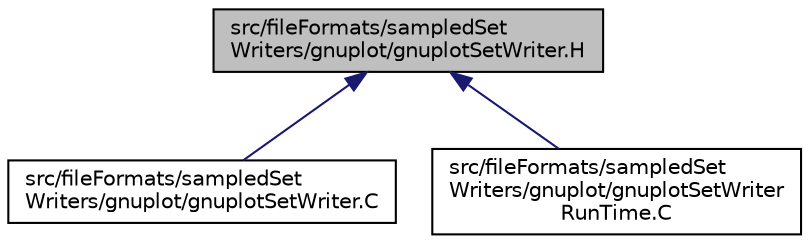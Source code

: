 digraph "src/fileFormats/sampledSetWriters/gnuplot/gnuplotSetWriter.H"
{
  bgcolor="transparent";
  edge [fontname="Helvetica",fontsize="10",labelfontname="Helvetica",labelfontsize="10"];
  node [fontname="Helvetica",fontsize="10",shape=record];
  Node1 [label="src/fileFormats/sampledSet\lWriters/gnuplot/gnuplotSetWriter.H",height=0.2,width=0.4,color="black", fillcolor="grey75", style="filled", fontcolor="black"];
  Node1 -> Node2 [dir="back",color="midnightblue",fontsize="10",style="solid",fontname="Helvetica"];
  Node2 [label="src/fileFormats/sampledSet\lWriters/gnuplot/gnuplotSetWriter.C",height=0.2,width=0.4,color="black",URL="$a05024.html"];
  Node1 -> Node3 [dir="back",color="midnightblue",fontsize="10",style="solid",fontname="Helvetica"];
  Node3 [label="src/fileFormats/sampledSet\lWriters/gnuplot/gnuplotSetWriter\lRunTime.C",height=0.2,width=0.4,color="black",URL="$a05026.html"];
}
